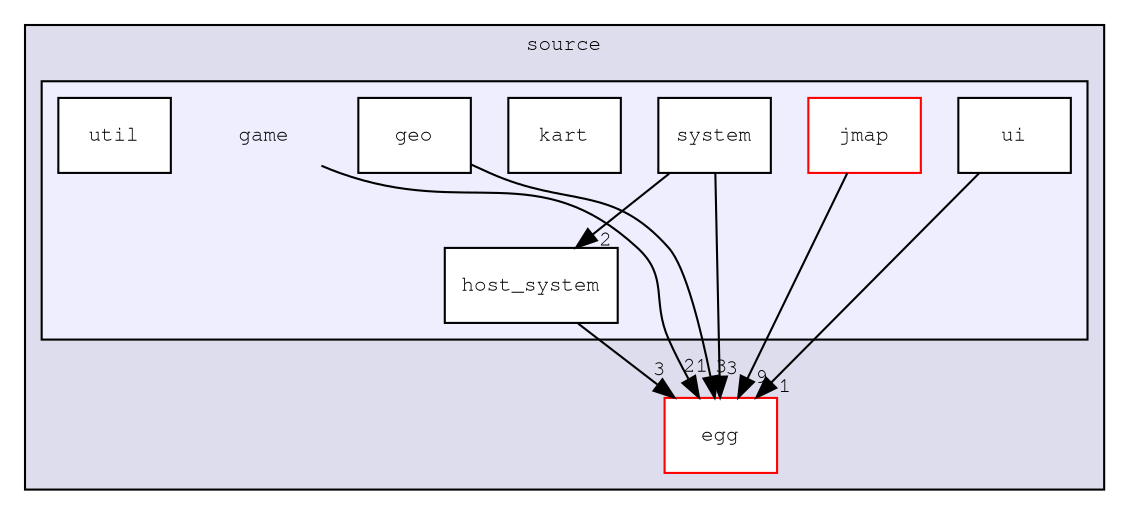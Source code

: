 digraph "source/game" {
  compound=true
  node [ fontsize="10", fontname="FreeMono"];
  edge [ labelfontsize="10", labelfontname="FreeMono"];
  subgraph clusterdir_b2f33c71d4aa5e7af42a1ca61ff5af1b {
    graph [ bgcolor="#ddddee", pencolor="black", label="source" fontname="FreeMono", fontsize="10", URL="dir_b2f33c71d4aa5e7af42a1ca61ff5af1b.html"]
  dir_dfa3dd376ef284b4fe91688c4c5b67ec [shape=box label="egg" fillcolor="white" style="filled" color="red" URL="dir_dfa3dd376ef284b4fe91688c4c5b67ec.html"];
  subgraph clusterdir_9ea5017e8fa7189fb9af6fe82af05461 {
    graph [ bgcolor="#eeeeff", pencolor="black", label="" URL="dir_9ea5017e8fa7189fb9af6fe82af05461.html"];
    dir_9ea5017e8fa7189fb9af6fe82af05461 [shape=plaintext label="game"];
  dir_60279ab551deee43ead5f0018e1e0cee [shape=box label="geo" fillcolor="white" style="filled" URL="dir_60279ab551deee43ead5f0018e1e0cee.html"];
  dir_44b515eb409b2fb9e7cf4ac48543db6d [shape=box label="host_system" fillcolor="white" style="filled" URL="dir_44b515eb409b2fb9e7cf4ac48543db6d.html"];
  dir_b9b5969e874220c7e87ff359f954dfec [shape=box label="jmap" fillcolor="white" style="filled" color="red" URL="dir_b9b5969e874220c7e87ff359f954dfec.html"];
  dir_08f2e9109a3e9d1a5838c3cb9dd65cd4 [shape=box label="kart" fillcolor="white" style="filled" URL="dir_08f2e9109a3e9d1a5838c3cb9dd65cd4.html"];
  dir_76b1465163afa8288f95bcedc8109a9a [shape=box label="system" fillcolor="white" style="filled" URL="dir_76b1465163afa8288f95bcedc8109a9a.html"];
  dir_e289bcd2df3e0c1b092339898d2b01ed [shape=box label="ui" fillcolor="white" style="filled" URL="dir_e289bcd2df3e0c1b092339898d2b01ed.html"];
  dir_d2ac5e19d2ea51b0d3946af4796bd5b8 [shape=box label="util" fillcolor="white" style="filled" URL="dir_d2ac5e19d2ea51b0d3946af4796bd5b8.html"];
  }
  }
  dir_44b515eb409b2fb9e7cf4ac48543db6d->dir_dfa3dd376ef284b4fe91688c4c5b67ec [headlabel="3", labeldistance=1.5 headhref="dir_000009_000001.html"];
  dir_60279ab551deee43ead5f0018e1e0cee->dir_dfa3dd376ef284b4fe91688c4c5b67ec [headlabel="3", labeldistance=1.5 headhref="dir_000008_000001.html"];
  dir_76b1465163afa8288f95bcedc8109a9a->dir_44b515eb409b2fb9e7cf4ac48543db6d [headlabel="2", labeldistance=1.5 headhref="dir_000013_000009.html"];
  dir_76b1465163afa8288f95bcedc8109a9a->dir_dfa3dd376ef284b4fe91688c4c5b67ec [headlabel="3", labeldistance=1.5 headhref="dir_000013_000001.html"];
  dir_9ea5017e8fa7189fb9af6fe82af05461->dir_dfa3dd376ef284b4fe91688c4c5b67ec [headlabel="21", labeldistance=1.5 headhref="dir_000007_000001.html"];
  dir_b9b5969e874220c7e87ff359f954dfec->dir_dfa3dd376ef284b4fe91688c4c5b67ec [headlabel="9", labeldistance=1.5 headhref="dir_000010_000001.html"];
  dir_e289bcd2df3e0c1b092339898d2b01ed->dir_dfa3dd376ef284b4fe91688c4c5b67ec [headlabel="1", labeldistance=1.5 headhref="dir_000014_000001.html"];
}
